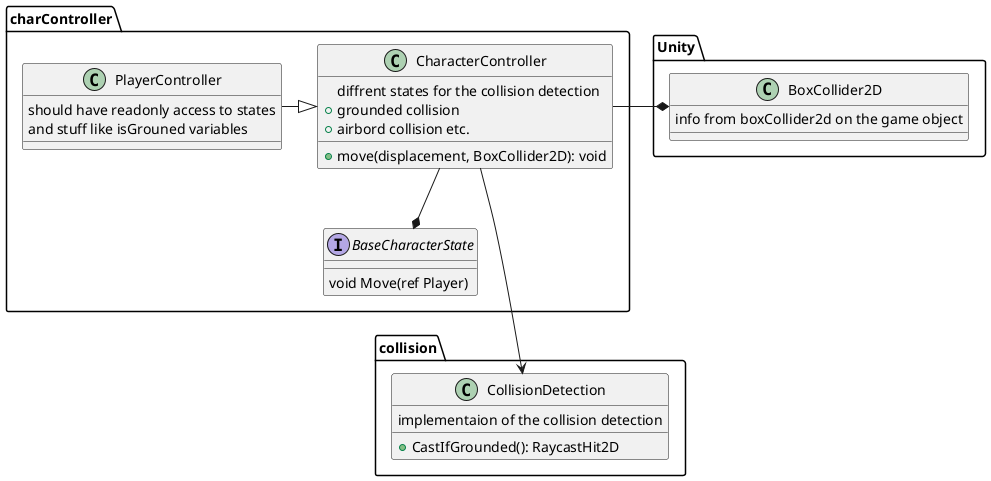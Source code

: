 @startuml
'https://plantuml.com/class-diagram

namespace Unity{
    class BoxCollider2D
    {
        info from boxCollider2d on the game object
    }
}

namespace collision{

    class CollisionDetection
    {
        implementaion of the collision detection
        + CastIfGrounded(): RaycastHit2D
    }
}

namespace charController{

    class CharacterController
    {
        + move(displacement, BoxCollider2D): void
        diffrent states for the collision detection
        + grounded collision
        + airbord collision etc.
    }

    class PlayerController
    {
        should have readonly access to states
        and stuff like isGrouned variables
    }

    interface BaseCharacterState
    {
        void Move(ref Player)
    }

    CharacterController -* Unity.BoxCollider2D
    PlayerController -|> CharacterController

}

charController.CharacterController ---> collision.CollisionDetection
charController.CharacterController --* charController.BaseCharacterState


@enduml

@startuml

namespace Unity{

}

namespace actorCollision{
    class CollisionInfo {}
    class CollisionDetection 
    {
        + collisionInfo: CollisionInfo - readonly
    }

    CollisionDetection *- CollisionInfo
}



@enduml